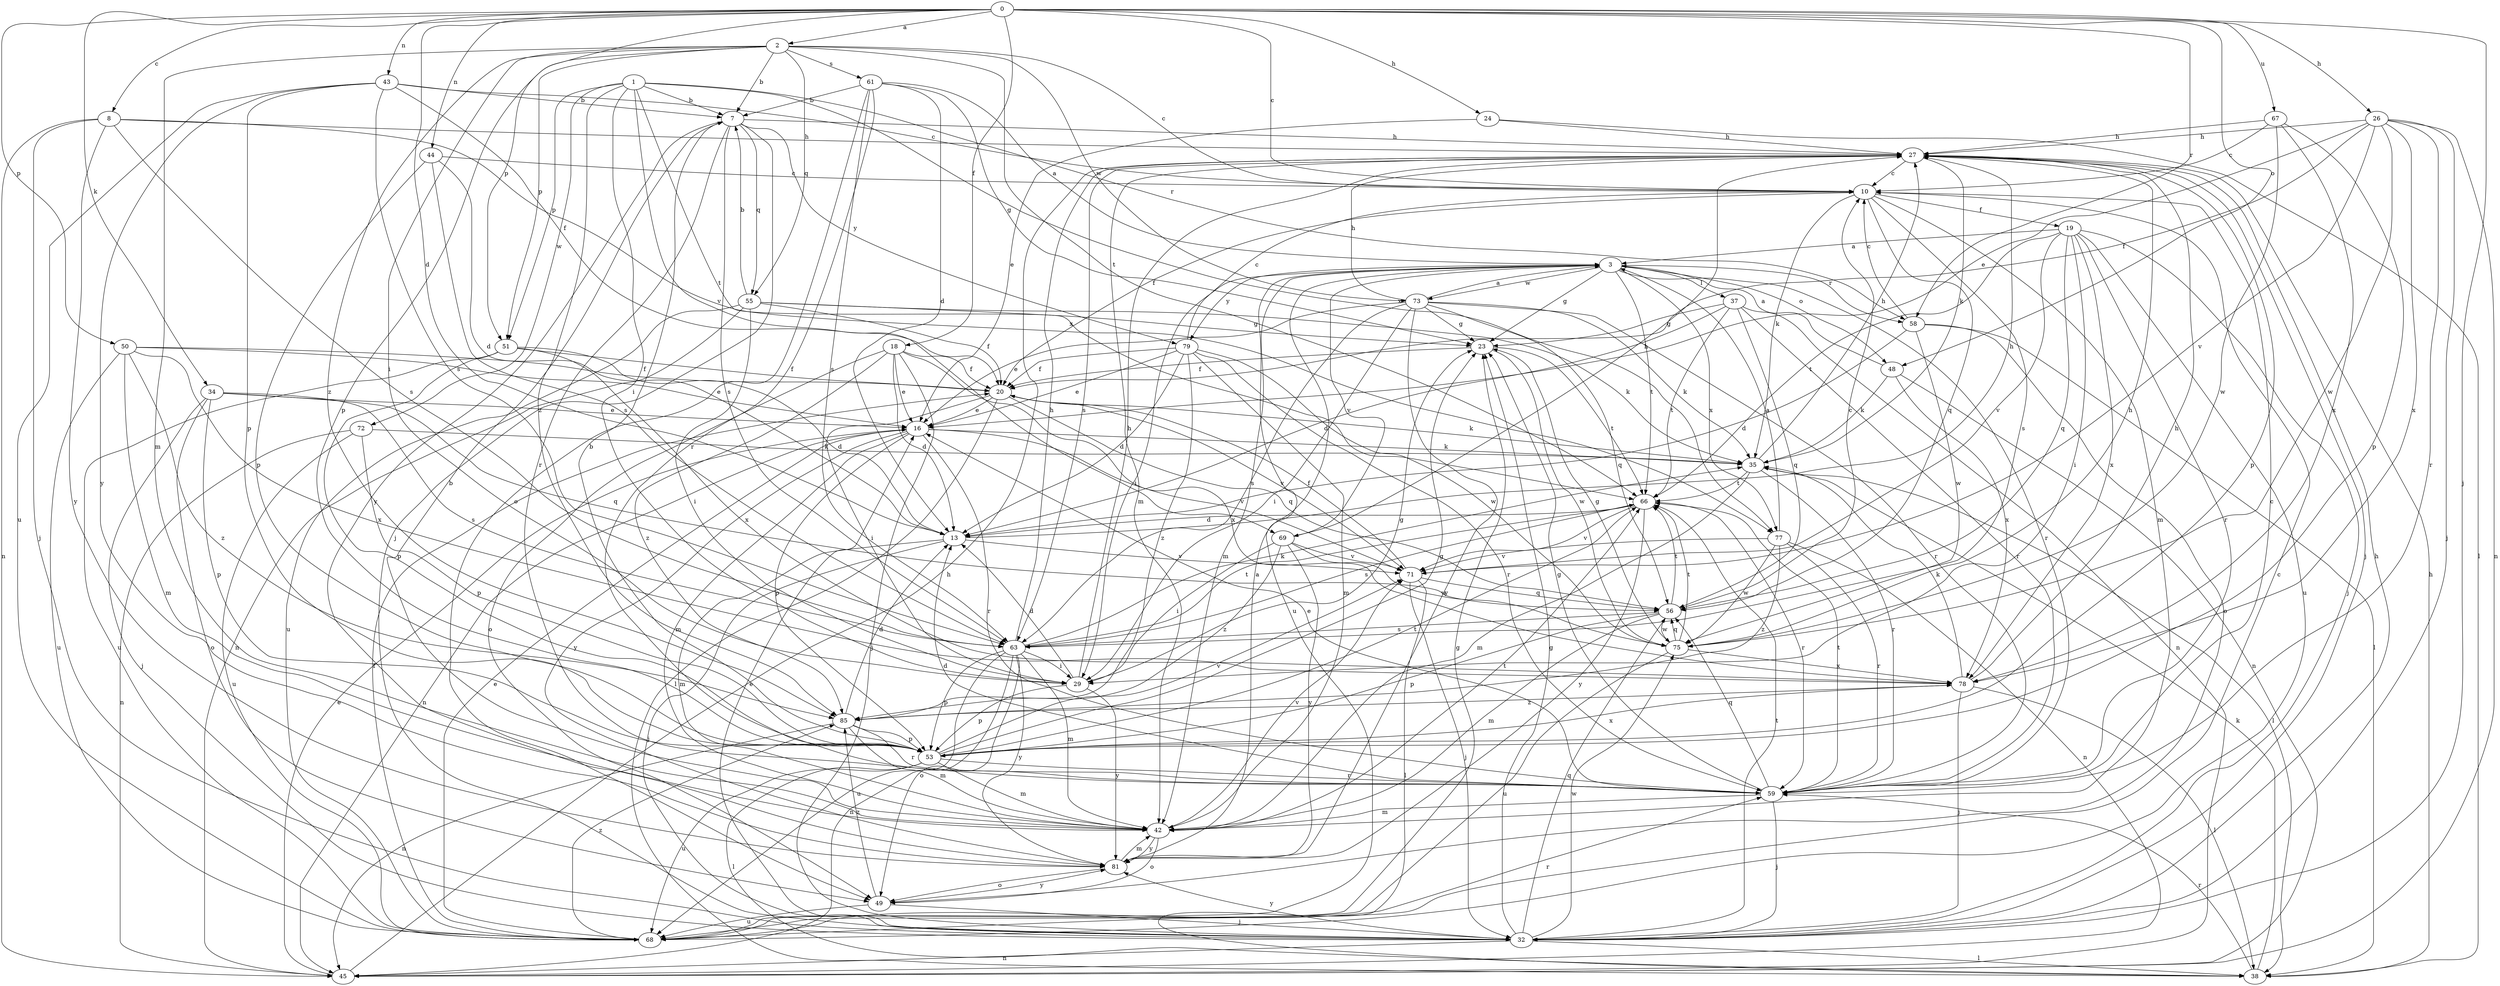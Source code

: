 strict digraph  {
0;
1;
2;
3;
7;
8;
10;
13;
16;
18;
19;
20;
23;
24;
26;
27;
29;
32;
34;
35;
37;
38;
42;
43;
44;
45;
48;
49;
50;
51;
53;
55;
56;
58;
59;
61;
63;
66;
67;
68;
69;
71;
72;
73;
75;
77;
78;
79;
81;
85;
0 -> 2  [label=a];
0 -> 8  [label=c];
0 -> 10  [label=c];
0 -> 13  [label=d];
0 -> 18  [label=f];
0 -> 24  [label=h];
0 -> 26  [label=h];
0 -> 32  [label=j];
0 -> 34  [label=k];
0 -> 43  [label=n];
0 -> 44  [label=n];
0 -> 48  [label=o];
0 -> 50  [label=p];
0 -> 51  [label=p];
0 -> 58  [label=r];
0 -> 67  [label=u];
1 -> 7  [label=b];
1 -> 29  [label=i];
1 -> 51  [label=p];
1 -> 58  [label=r];
1 -> 66  [label=t];
1 -> 69  [label=v];
1 -> 72  [label=w];
1 -> 77  [label=x];
1 -> 85  [label=z];
2 -> 7  [label=b];
2 -> 10  [label=c];
2 -> 29  [label=i];
2 -> 42  [label=m];
2 -> 51  [label=p];
2 -> 53  [label=p];
2 -> 55  [label=q];
2 -> 61  [label=s];
2 -> 66  [label=t];
2 -> 73  [label=w];
2 -> 85  [label=z];
3 -> 23  [label=g];
3 -> 29  [label=i];
3 -> 37  [label=l];
3 -> 42  [label=m];
3 -> 48  [label=o];
3 -> 58  [label=r];
3 -> 59  [label=r];
3 -> 66  [label=t];
3 -> 68  [label=u];
3 -> 69  [label=v];
3 -> 73  [label=w];
3 -> 77  [label=x];
3 -> 79  [label=y];
7 -> 27  [label=h];
7 -> 32  [label=j];
7 -> 55  [label=q];
7 -> 59  [label=r];
7 -> 63  [label=s];
7 -> 79  [label=y];
7 -> 81  [label=y];
8 -> 27  [label=h];
8 -> 32  [label=j];
8 -> 45  [label=n];
8 -> 63  [label=s];
8 -> 77  [label=x];
8 -> 81  [label=y];
10 -> 19  [label=f];
10 -> 20  [label=f];
10 -> 35  [label=k];
10 -> 42  [label=m];
10 -> 56  [label=q];
10 -> 63  [label=s];
13 -> 27  [label=h];
13 -> 32  [label=j];
13 -> 42  [label=m];
13 -> 71  [label=v];
16 -> 35  [label=k];
16 -> 42  [label=m];
16 -> 45  [label=n];
16 -> 53  [label=p];
16 -> 59  [label=r];
16 -> 71  [label=v];
16 -> 81  [label=y];
18 -> 13  [label=d];
18 -> 16  [label=e];
18 -> 20  [label=f];
18 -> 32  [label=j];
18 -> 49  [label=o];
18 -> 78  [label=x];
18 -> 85  [label=z];
19 -> 3  [label=a];
19 -> 29  [label=i];
19 -> 32  [label=j];
19 -> 56  [label=q];
19 -> 59  [label=r];
19 -> 66  [label=t];
19 -> 68  [label=u];
19 -> 71  [label=v];
19 -> 78  [label=x];
20 -> 16  [label=e];
20 -> 29  [label=i];
20 -> 35  [label=k];
20 -> 38  [label=l];
20 -> 56  [label=q];
20 -> 71  [label=v];
23 -> 20  [label=f];
23 -> 66  [label=t];
23 -> 75  [label=w];
24 -> 16  [label=e];
24 -> 27  [label=h];
24 -> 38  [label=l];
26 -> 16  [label=e];
26 -> 20  [label=f];
26 -> 27  [label=h];
26 -> 32  [label=j];
26 -> 45  [label=n];
26 -> 59  [label=r];
26 -> 71  [label=v];
26 -> 75  [label=w];
26 -> 78  [label=x];
27 -> 10  [label=c];
27 -> 32  [label=j];
27 -> 35  [label=k];
27 -> 42  [label=m];
27 -> 53  [label=p];
27 -> 63  [label=s];
29 -> 13  [label=d];
29 -> 23  [label=g];
29 -> 27  [label=h];
29 -> 53  [label=p];
29 -> 81  [label=y];
32 -> 16  [label=e];
32 -> 23  [label=g];
32 -> 27  [label=h];
32 -> 38  [label=l];
32 -> 45  [label=n];
32 -> 56  [label=q];
32 -> 66  [label=t];
32 -> 75  [label=w];
32 -> 81  [label=y];
34 -> 16  [label=e];
34 -> 32  [label=j];
34 -> 49  [label=o];
34 -> 53  [label=p];
34 -> 56  [label=q];
34 -> 63  [label=s];
35 -> 27  [label=h];
35 -> 38  [label=l];
35 -> 42  [label=m];
35 -> 59  [label=r];
35 -> 66  [label=t];
37 -> 13  [label=d];
37 -> 23  [label=g];
37 -> 45  [label=n];
37 -> 56  [label=q];
37 -> 59  [label=r];
37 -> 66  [label=t];
38 -> 27  [label=h];
38 -> 35  [label=k];
38 -> 59  [label=r];
42 -> 7  [label=b];
42 -> 49  [label=o];
42 -> 66  [label=t];
42 -> 71  [label=v];
42 -> 81  [label=y];
43 -> 7  [label=b];
43 -> 10  [label=c];
43 -> 20  [label=f];
43 -> 53  [label=p];
43 -> 63  [label=s];
43 -> 68  [label=u];
43 -> 81  [label=y];
44 -> 10  [label=c];
44 -> 13  [label=d];
44 -> 53  [label=p];
44 -> 63  [label=s];
45 -> 16  [label=e];
45 -> 27  [label=h];
48 -> 3  [label=a];
48 -> 35  [label=k];
48 -> 45  [label=n];
48 -> 78  [label=x];
49 -> 32  [label=j];
49 -> 68  [label=u];
49 -> 81  [label=y];
49 -> 85  [label=z];
50 -> 16  [label=e];
50 -> 20  [label=f];
50 -> 42  [label=m];
50 -> 68  [label=u];
50 -> 78  [label=x];
50 -> 85  [label=z];
51 -> 13  [label=d];
51 -> 20  [label=f];
51 -> 53  [label=p];
51 -> 68  [label=u];
51 -> 78  [label=x];
53 -> 7  [label=b];
53 -> 23  [label=g];
53 -> 38  [label=l];
53 -> 42  [label=m];
53 -> 59  [label=r];
53 -> 66  [label=t];
53 -> 68  [label=u];
53 -> 71  [label=v];
53 -> 78  [label=x];
55 -> 7  [label=b];
55 -> 20  [label=f];
55 -> 23  [label=g];
55 -> 29  [label=i];
55 -> 35  [label=k];
55 -> 45  [label=n];
55 -> 68  [label=u];
56 -> 10  [label=c];
56 -> 42  [label=m];
56 -> 53  [label=p];
56 -> 63  [label=s];
56 -> 66  [label=t];
56 -> 75  [label=w];
58 -> 10  [label=c];
58 -> 13  [label=d];
58 -> 38  [label=l];
58 -> 49  [label=o];
58 -> 75  [label=w];
59 -> 10  [label=c];
59 -> 13  [label=d];
59 -> 16  [label=e];
59 -> 23  [label=g];
59 -> 32  [label=j];
59 -> 42  [label=m];
59 -> 56  [label=q];
59 -> 66  [label=t];
61 -> 3  [label=a];
61 -> 7  [label=b];
61 -> 13  [label=d];
61 -> 23  [label=g];
61 -> 49  [label=o];
61 -> 59  [label=r];
61 -> 63  [label=s];
63 -> 27  [label=h];
63 -> 29  [label=i];
63 -> 35  [label=k];
63 -> 42  [label=m];
63 -> 45  [label=n];
63 -> 49  [label=o];
63 -> 53  [label=p];
63 -> 66  [label=t];
63 -> 68  [label=u];
63 -> 81  [label=y];
66 -> 13  [label=d];
66 -> 59  [label=r];
66 -> 63  [label=s];
66 -> 71  [label=v];
66 -> 81  [label=y];
67 -> 10  [label=c];
67 -> 27  [label=h];
67 -> 53  [label=p];
67 -> 75  [label=w];
67 -> 78  [label=x];
68 -> 10  [label=c];
68 -> 16  [label=e];
68 -> 20  [label=f];
68 -> 23  [label=g];
68 -> 59  [label=r];
68 -> 85  [label=z];
69 -> 27  [label=h];
69 -> 29  [label=i];
69 -> 71  [label=v];
69 -> 75  [label=w];
69 -> 81  [label=y];
69 -> 85  [label=z];
71 -> 20  [label=f];
71 -> 32  [label=j];
71 -> 38  [label=l];
71 -> 56  [label=q];
72 -> 35  [label=k];
72 -> 45  [label=n];
72 -> 53  [label=p];
72 -> 68  [label=u];
73 -> 3  [label=a];
73 -> 16  [label=e];
73 -> 23  [label=g];
73 -> 27  [label=h];
73 -> 29  [label=i];
73 -> 35  [label=k];
73 -> 56  [label=q];
73 -> 59  [label=r];
73 -> 63  [label=s];
73 -> 81  [label=y];
75 -> 23  [label=g];
75 -> 27  [label=h];
75 -> 56  [label=q];
75 -> 66  [label=t];
75 -> 68  [label=u];
75 -> 78  [label=x];
77 -> 3  [label=a];
77 -> 45  [label=n];
77 -> 59  [label=r];
77 -> 71  [label=v];
77 -> 75  [label=w];
77 -> 85  [label=z];
78 -> 27  [label=h];
78 -> 32  [label=j];
78 -> 35  [label=k];
78 -> 38  [label=l];
78 -> 85  [label=z];
79 -> 10  [label=c];
79 -> 13  [label=d];
79 -> 16  [label=e];
79 -> 20  [label=f];
79 -> 42  [label=m];
79 -> 59  [label=r];
79 -> 75  [label=w];
79 -> 85  [label=z];
81 -> 3  [label=a];
81 -> 42  [label=m];
81 -> 49  [label=o];
85 -> 13  [label=d];
85 -> 42  [label=m];
85 -> 45  [label=n];
85 -> 53  [label=p];
85 -> 59  [label=r];
}
